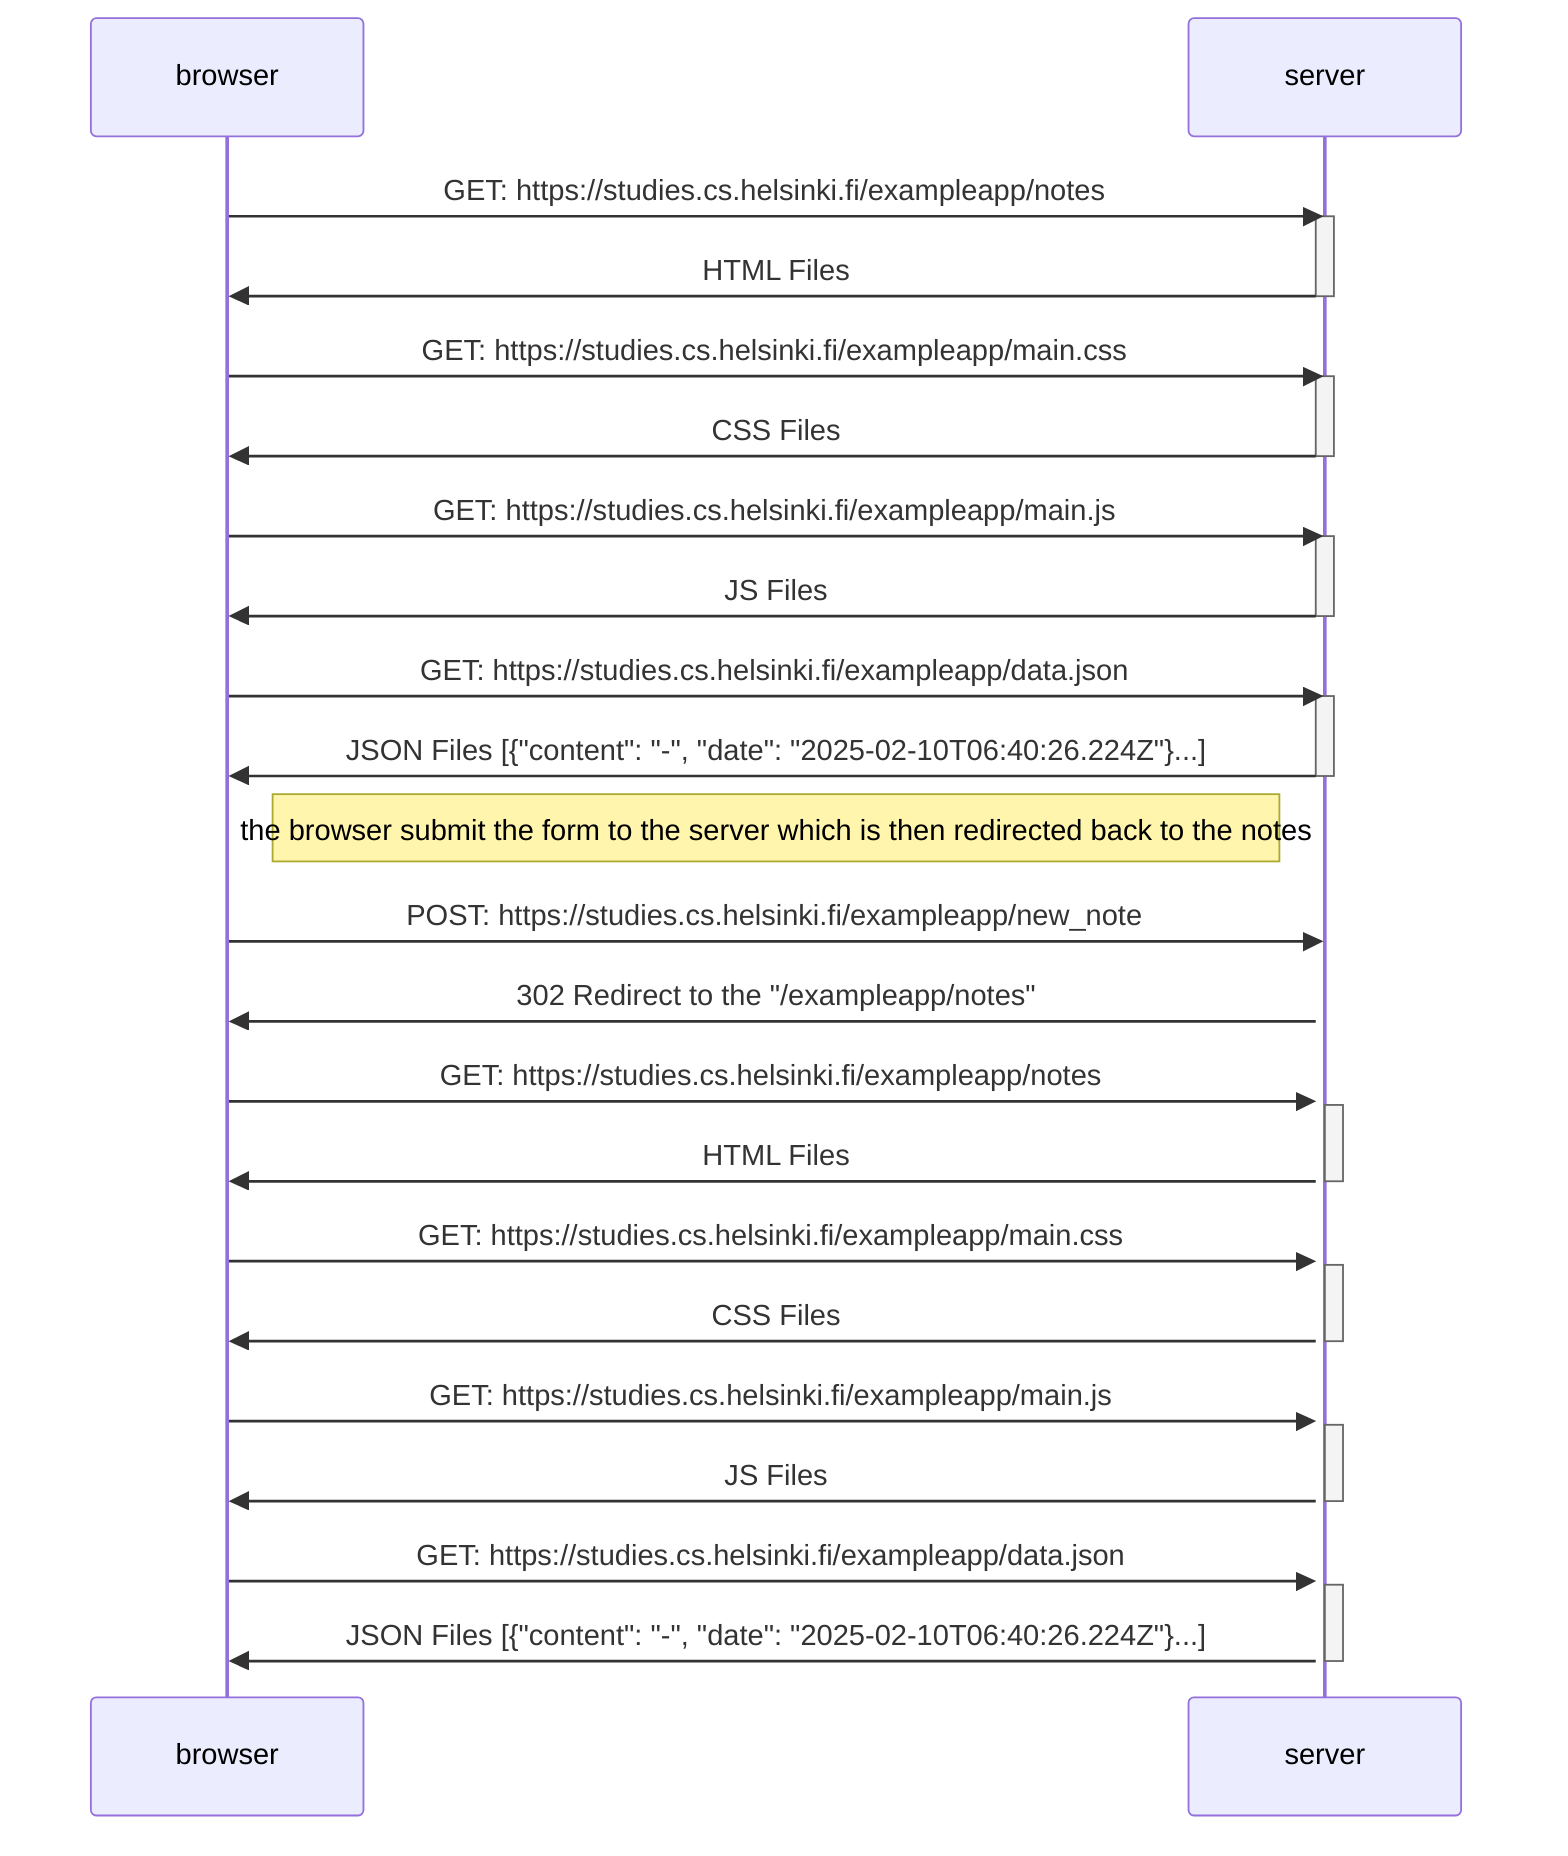 sequenceDiagram
    participant browser
    participant server

    browser ->> server: GET: https://studies.cs.helsinki.fi/exampleapp/notes
    activate server
    server ->> browser: HTML Files
    deactivate server

    browser ->> server: GET: https://studies.cs.helsinki.fi/exampleapp/main.css
    activate server
    server ->> browser: CSS Files
    deactivate server

    browser ->> server: GET: https://studies.cs.helsinki.fi/exampleapp/main.js
    activate server
    server ->> browser: JS Files
    deactivate server

    browser ->> server: GET: https://studies.cs.helsinki.fi/exampleapp/data.json
    activate server
    server ->> browser: JSON Files [{"content": "-", "date": "2025-02-10T06:40:26.224Z"}...]
    deactivate server

    Note right of browser: the browser submit the form to the server which is then redirected back to the notes
    browser ->> server: POST: https://studies.cs.helsinki.fi/exampleapp/new_note
    activate server
    server ->> browser: 302 Redirect to the "/exampleapp/notes"

    browser ->> server: GET: https://studies.cs.helsinki.fi/exampleapp/notes
    activate server
    server ->> browser: HTML Files
    deactivate server

    browser ->> server: GET: https://studies.cs.helsinki.fi/exampleapp/main.css
    activate server
    server ->> browser: CSS Files
    deactivate server

    browser ->> server: GET: https://studies.cs.helsinki.fi/exampleapp/main.js
    activate server
    server ->> browser: JS Files
    deactivate server

    browser ->> server: GET: https://studies.cs.helsinki.fi/exampleapp/data.json
    activate server
    server ->> browser: JSON Files [{"content": "-", "date": "2025-02-10T06:40:26.224Z"}...]
    deactivate server